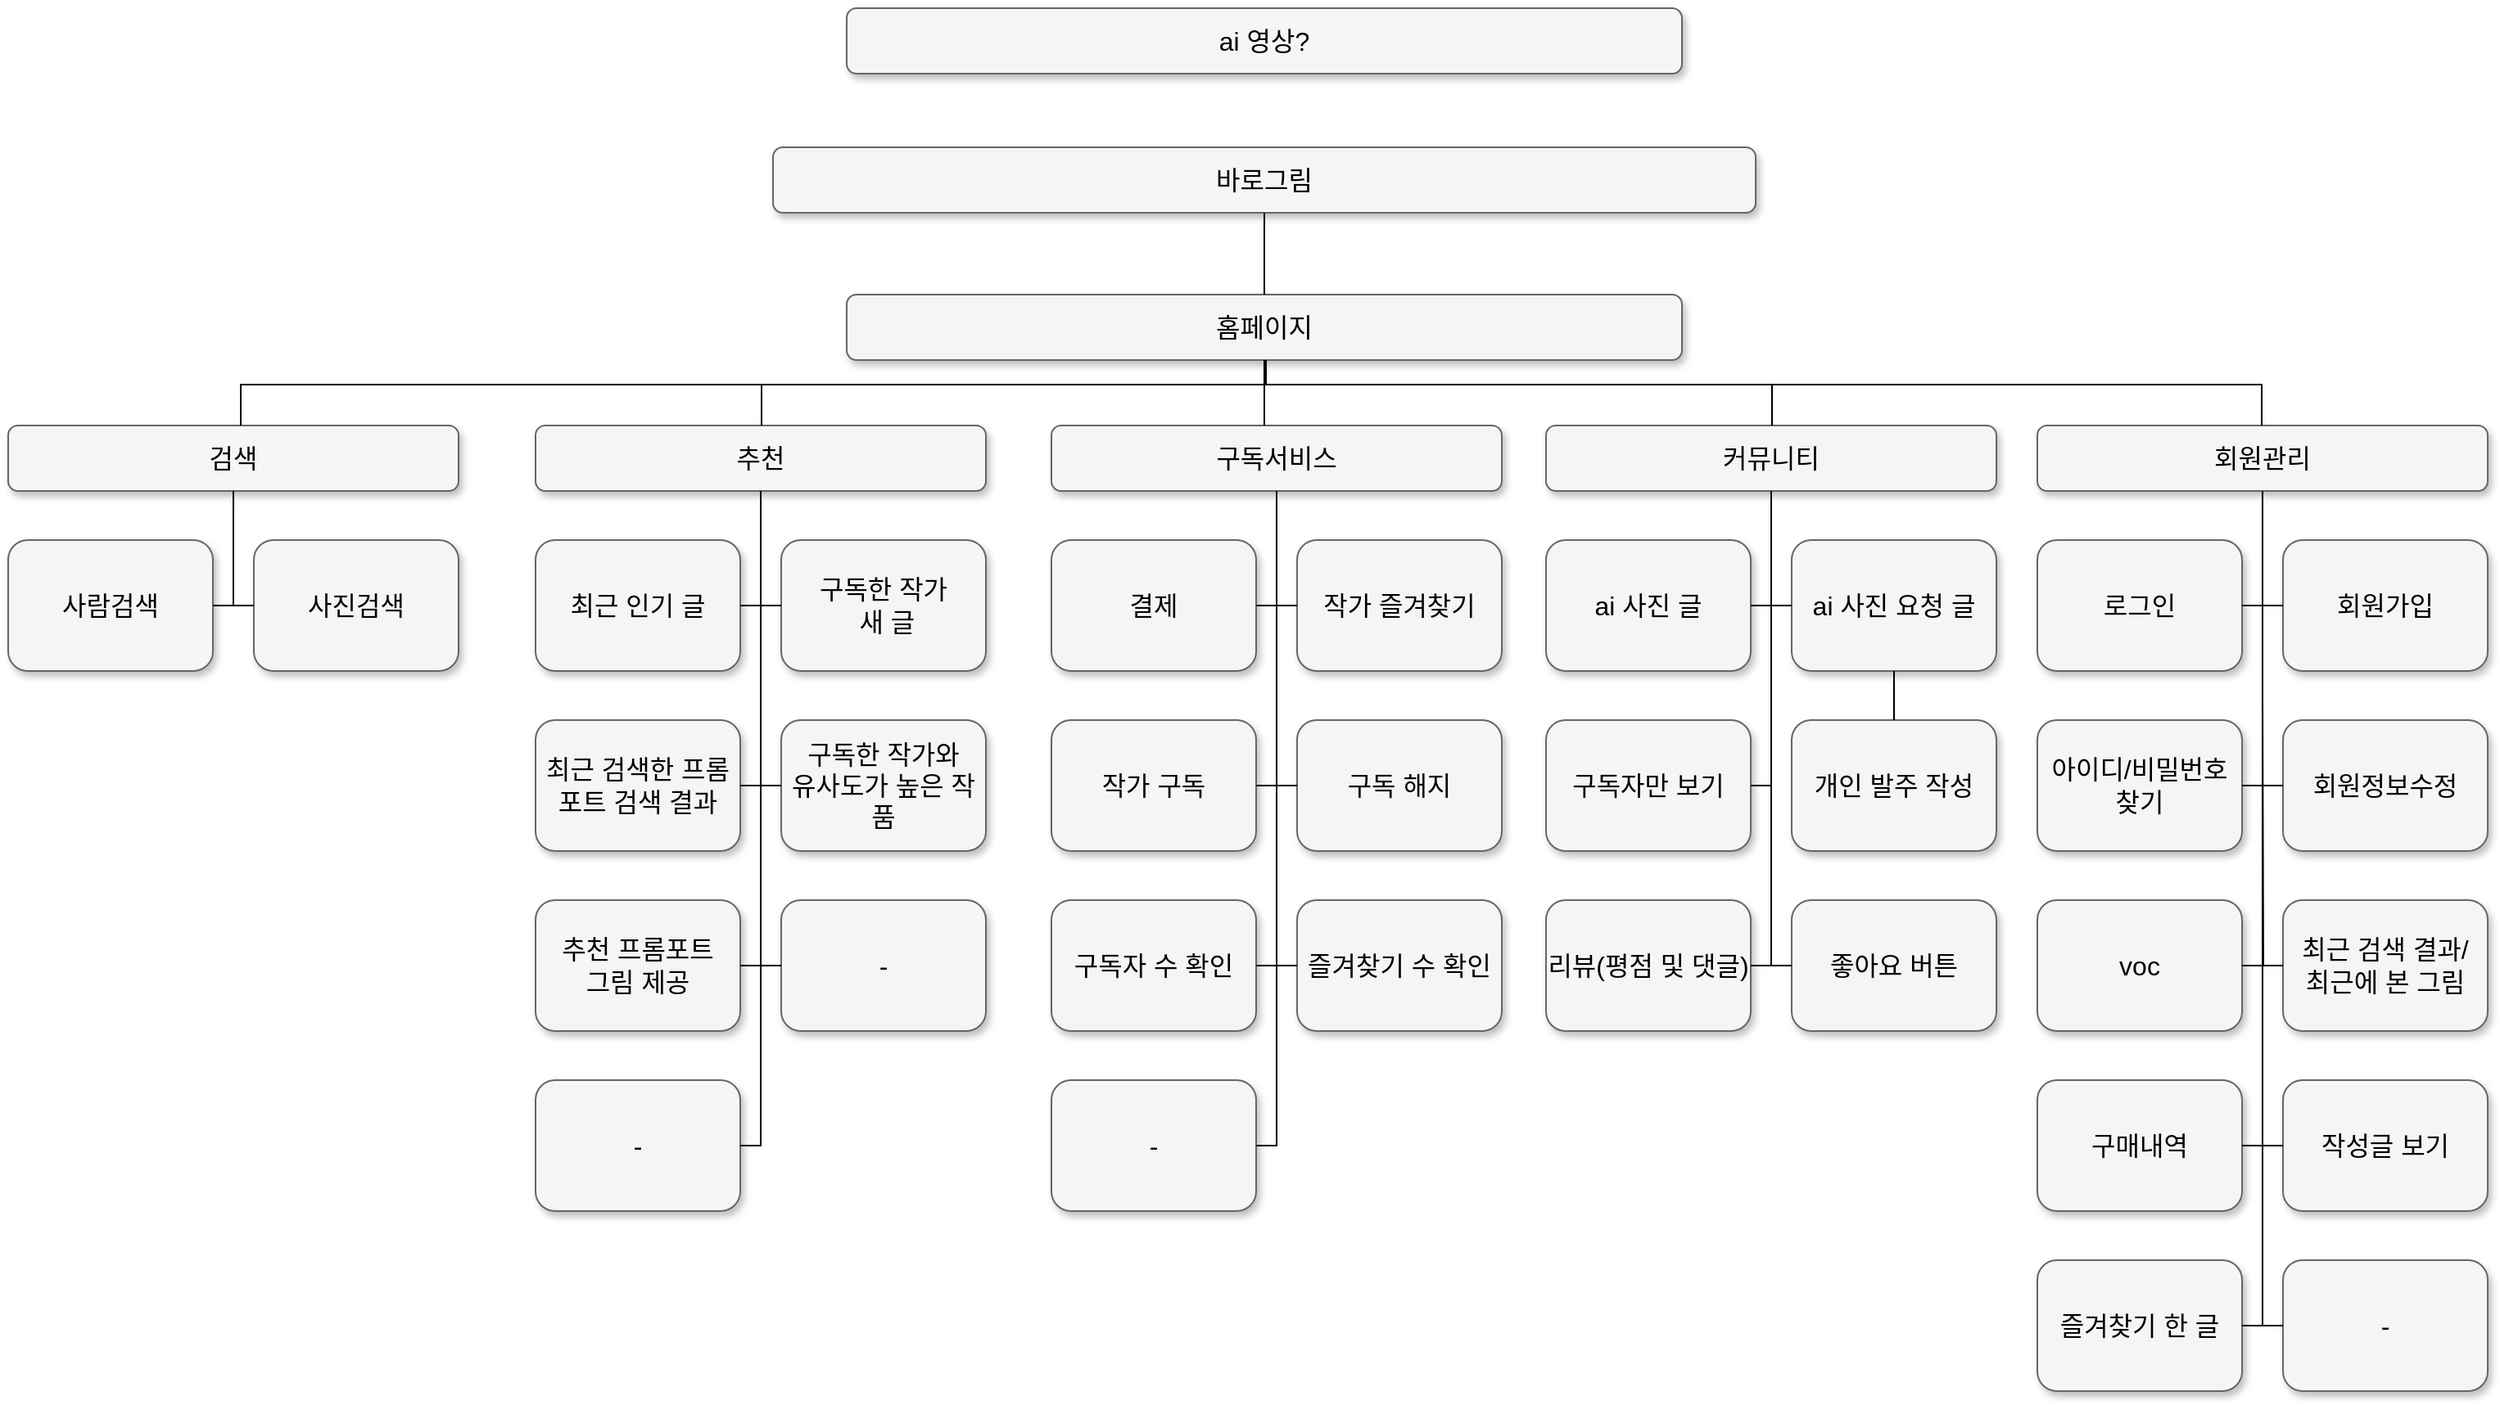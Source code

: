 <mxfile version="21.5.2" type="github">
  <diagram name="Page-1" id="b98fa263-6416-c6ec-5b7d-78bf54ef71d0">
    <mxGraphModel dx="2074" dy="1045" grid="1" gridSize="10" guides="1" tooltips="1" connect="1" arrows="1" fold="1" page="1" pageScale="1.5" pageWidth="1169" pageHeight="826" background="none" math="0" shadow="0">
      <root>
        <mxCell id="0" style=";html=1;" />
        <mxCell id="1" style=";html=1;" parent="0" />
        <mxCell id="303ed1de8c2c98b4-3" value="바로그림" style="whiteSpace=wrap;html=1;rounded=1;shadow=1;strokeWidth=1;fontSize=16;align=center;fillColor=#f5f5f5;strokeColor=#666666;" parent="1" vertex="1">
          <mxGeometry x="585" y="245" width="600" height="40" as="geometry" />
        </mxCell>
        <mxCell id="303ed1de8c2c98b4-4" value="홈페이지" style="whiteSpace=wrap;html=1;rounded=1;shadow=1;strokeWidth=1;fontSize=16;align=center;fillColor=#f5f5f5;strokeColor=#666666;" parent="1" vertex="1">
          <mxGeometry x="630" y="335" width="510" height="40" as="geometry" />
        </mxCell>
        <mxCell id="303ed1de8c2c98b4-5" value="추천" style="whiteSpace=wrap;html=1;rounded=1;shadow=1;strokeWidth=1;fontSize=16;align=center;fillColor=#f5f5f5;strokeColor=#666666;" parent="1" vertex="1">
          <mxGeometry x="440" y="415" width="275" height="40" as="geometry" />
        </mxCell>
        <mxCell id="303ed1de8c2c98b4-6" value="구독서비스" style="whiteSpace=wrap;html=1;rounded=1;shadow=1;strokeWidth=1;fontSize=16;align=center;fillColor=#f5f5f5;strokeColor=#666666;" parent="1" vertex="1">
          <mxGeometry x="755" y="415" width="275" height="40" as="geometry" />
        </mxCell>
        <mxCell id="303ed1de8c2c98b4-7" value="검색" style="whiteSpace=wrap;html=1;rounded=1;shadow=1;strokeWidth=1;fontSize=16;align=center;fillColor=#f5f5f5;strokeColor=#666666;" parent="1" vertex="1">
          <mxGeometry x="118" y="415" width="275" height="40" as="geometry" />
        </mxCell>
        <mxCell id="303ed1de8c2c98b4-8" value="커뮤니티" style="whiteSpace=wrap;html=1;rounded=1;shadow=1;strokeWidth=1;fontSize=16;align=center;fillColor=#f5f5f5;strokeColor=#666666;" parent="1" vertex="1">
          <mxGeometry x="1057" y="415" width="275" height="40" as="geometry" />
        </mxCell>
        <mxCell id="303ed1de8c2c98b4-9" value="회원관리" style="whiteSpace=wrap;html=1;rounded=1;shadow=1;strokeWidth=1;fontSize=16;align=center;fillColor=#f5f5f5;strokeColor=#666666;" parent="1" vertex="1">
          <mxGeometry x="1357" y="415" width="275" height="40" as="geometry" />
        </mxCell>
        <mxCell id="303ed1de8c2c98b4-10" value="최근 인기 글" style="whiteSpace=wrap;html=1;rounded=1;shadow=1;strokeWidth=1;fontSize=16;align=center;fillColor=#f5f5f5;strokeColor=#666666;" parent="1" vertex="1">
          <mxGeometry x="440" y="485" width="125" height="80" as="geometry" />
        </mxCell>
        <mxCell id="303ed1de8c2c98b4-12" value="구독한 작가&lt;br&gt;&amp;nbsp;새 글" style="whiteSpace=wrap;html=1;rounded=1;shadow=1;strokeWidth=1;fontSize=16;align=center;fillColor=#f5f5f5;strokeColor=#666666;" parent="1" vertex="1">
          <mxGeometry x="590" y="485" width="125" height="80" as="geometry" />
        </mxCell>
        <mxCell id="303ed1de8c2c98b4-13" value="결제" style="whiteSpace=wrap;html=1;rounded=1;shadow=1;strokeWidth=1;fontSize=16;align=center;fillColor=#f5f5f5;strokeColor=#666666;" parent="1" vertex="1">
          <mxGeometry x="755" y="485" width="125" height="80" as="geometry" />
        </mxCell>
        <mxCell id="303ed1de8c2c98b4-14" value="작가 즐겨찾기" style="whiteSpace=wrap;html=1;rounded=1;shadow=1;strokeWidth=1;fontSize=16;align=center;fillColor=#f5f5f5;strokeColor=#666666;" parent="1" vertex="1">
          <mxGeometry x="905" y="485" width="125" height="80" as="geometry" />
        </mxCell>
        <mxCell id="303ed1de8c2c98b4-15" value="사람검색" style="whiteSpace=wrap;html=1;rounded=1;shadow=1;strokeWidth=1;fontSize=16;align=center;fillColor=#f5f5f5;strokeColor=#666666;" parent="1" vertex="1">
          <mxGeometry x="118" y="485" width="125" height="80" as="geometry" />
        </mxCell>
        <mxCell id="303ed1de8c2c98b4-16" value="사진검색" style="whiteSpace=wrap;html=1;rounded=1;shadow=1;strokeWidth=1;fontSize=16;align=center;fillColor=#f5f5f5;strokeColor=#666666;" parent="1" vertex="1">
          <mxGeometry x="268" y="485" width="125" height="80" as="geometry" />
        </mxCell>
        <mxCell id="303ed1de8c2c98b4-17" value="ai 사진 글" style="whiteSpace=wrap;html=1;rounded=1;shadow=1;strokeWidth=1;fontSize=16;align=center;fillColor=#f5f5f5;strokeColor=#666666;" parent="1" vertex="1">
          <mxGeometry x="1057" y="485" width="125" height="80" as="geometry" />
        </mxCell>
        <mxCell id="303ed1de8c2c98b4-18" value="ai 사진 요청 글" style="whiteSpace=wrap;html=1;rounded=1;shadow=1;strokeWidth=1;fontSize=16;align=center;fillColor=#f5f5f5;strokeColor=#666666;" parent="1" vertex="1">
          <mxGeometry x="1207" y="485" width="125" height="80" as="geometry" />
        </mxCell>
        <mxCell id="303ed1de8c2c98b4-19" value="로그인" style="whiteSpace=wrap;html=1;rounded=1;shadow=1;strokeWidth=1;fontSize=16;align=center;fillColor=#f5f5f5;strokeColor=#666666;" parent="1" vertex="1">
          <mxGeometry x="1357" y="485" width="125" height="80" as="geometry" />
        </mxCell>
        <mxCell id="303ed1de8c2c98b4-20" value="회원가입" style="whiteSpace=wrap;html=1;rounded=1;shadow=1;strokeWidth=1;fontSize=16;align=center;fillColor=#f5f5f5;strokeColor=#666666;" parent="1" vertex="1">
          <mxGeometry x="1507" y="485" width="125" height="80" as="geometry" />
        </mxCell>
        <mxCell id="303ed1de8c2c98b4-21" value="최근 검색한 프롬포트 검색 결과" style="whiteSpace=wrap;html=1;rounded=1;shadow=1;strokeWidth=1;fontSize=16;align=center;fillColor=#f5f5f5;strokeColor=#666666;" parent="1" vertex="1">
          <mxGeometry x="440" y="595" width="125" height="80" as="geometry" />
        </mxCell>
        <mxCell id="303ed1de8c2c98b4-22" value="구독한 작가와 &lt;br&gt;유사도가 높은 작품" style="whiteSpace=wrap;html=1;rounded=1;shadow=1;strokeWidth=1;fontSize=16;align=center;fillColor=#f5f5f5;strokeColor=#666666;" parent="1" vertex="1">
          <mxGeometry x="590" y="595" width="125" height="80" as="geometry" />
        </mxCell>
        <mxCell id="303ed1de8c2c98b4-23" value="작가 구독" style="whiteSpace=wrap;html=1;rounded=1;shadow=1;strokeWidth=1;fontSize=16;align=center;fillColor=#f5f5f5;strokeColor=#666666;" parent="1" vertex="1">
          <mxGeometry x="755" y="595" width="125" height="80" as="geometry" />
        </mxCell>
        <mxCell id="303ed1de8c2c98b4-24" value="&lt;span&gt;구독 해지&lt;/span&gt;" style="whiteSpace=wrap;html=1;rounded=1;shadow=1;strokeWidth=1;fontSize=16;align=center;fillColor=#f5f5f5;strokeColor=#666666;" parent="1" vertex="1">
          <mxGeometry x="905" y="595" width="125" height="80" as="geometry" />
        </mxCell>
        <mxCell id="303ed1de8c2c98b4-27" value="구독자만 보기" style="whiteSpace=wrap;html=1;rounded=1;shadow=1;strokeWidth=1;fontSize=16;align=center;fillColor=#f5f5f5;strokeColor=#666666;" parent="1" vertex="1">
          <mxGeometry x="1057" y="595" width="125" height="80" as="geometry" />
        </mxCell>
        <mxCell id="303ed1de8c2c98b4-29" value="&lt;span&gt;아이디/비밀번호&lt;br&gt;찾기&lt;/span&gt;" style="whiteSpace=wrap;html=1;rounded=1;shadow=1;strokeWidth=1;fontSize=16;align=center;fillColor=#f5f5f5;strokeColor=#666666;" parent="1" vertex="1">
          <mxGeometry x="1357" y="595" width="125" height="80" as="geometry" />
        </mxCell>
        <mxCell id="303ed1de8c2c98b4-30" value="&lt;span&gt;회원정보수정&lt;/span&gt;" style="whiteSpace=wrap;html=1;rounded=1;shadow=1;strokeWidth=1;fontSize=16;align=center;fillColor=#f5f5f5;strokeColor=#666666;" parent="1" vertex="1">
          <mxGeometry x="1507" y="595" width="125" height="80" as="geometry" />
        </mxCell>
        <mxCell id="303ed1de8c2c98b4-31" value="추천 프롬포트 &lt;br&gt;그림 제공" style="whiteSpace=wrap;html=1;rounded=1;shadow=1;strokeWidth=1;fontSize=16;align=center;fillColor=#f5f5f5;strokeColor=#666666;" parent="1" vertex="1">
          <mxGeometry x="440" y="705" width="125" height="80" as="geometry" />
        </mxCell>
        <mxCell id="303ed1de8c2c98b4-33" value="구독자 수 확인" style="whiteSpace=wrap;html=1;rounded=1;shadow=1;strokeWidth=1;fontSize=16;align=center;fillColor=#f5f5f5;strokeColor=#666666;" parent="1" vertex="1">
          <mxGeometry x="755" y="705" width="125" height="80" as="geometry" />
        </mxCell>
        <mxCell id="303ed1de8c2c98b4-37" value="리뷰(평점 및 댓글)" style="whiteSpace=wrap;html=1;rounded=1;shadow=1;strokeWidth=1;fontSize=16;align=center;fillColor=#f5f5f5;strokeColor=#666666;" parent="1" vertex="1">
          <mxGeometry x="1057" y="705" width="125" height="80" as="geometry" />
        </mxCell>
        <mxCell id="303ed1de8c2c98b4-39" value="&lt;span&gt;voc&lt;/span&gt;" style="whiteSpace=wrap;html=1;rounded=1;shadow=1;strokeWidth=1;fontSize=16;align=center;fillColor=#f5f5f5;strokeColor=#666666;" parent="1" vertex="1">
          <mxGeometry x="1357" y="705" width="125" height="80" as="geometry" />
        </mxCell>
        <mxCell id="303ed1de8c2c98b4-40" value="&lt;span&gt;최근 검색 결과/&lt;br&gt;최근에 본 그림&lt;br&gt;&lt;/span&gt;" style="whiteSpace=wrap;html=1;rounded=1;shadow=1;strokeWidth=1;fontSize=16;align=center;fillColor=#f5f5f5;strokeColor=#666666;" parent="1" vertex="1">
          <mxGeometry x="1507" y="705" width="125" height="80" as="geometry" />
        </mxCell>
        <mxCell id="303ed1de8c2c98b4-41" value="-" style="whiteSpace=wrap;html=1;rounded=1;shadow=1;strokeWidth=1;fontSize=16;align=center;fillColor=#f5f5f5;strokeColor=#666666;" parent="1" vertex="1">
          <mxGeometry x="440" y="815" width="125" height="80" as="geometry" />
        </mxCell>
        <mxCell id="303ed1de8c2c98b4-47" value="&lt;span&gt;개인 발주 작성&lt;/span&gt;" style="whiteSpace=wrap;html=1;rounded=1;shadow=1;strokeWidth=1;fontSize=16;align=center;fillColor=#f5f5f5;strokeColor=#666666;" parent="1" vertex="1">
          <mxGeometry x="1207" y="595" width="125" height="80" as="geometry" />
        </mxCell>
        <mxCell id="303ed1de8c2c98b4-49" value="&lt;span&gt;구매내역&lt;/span&gt;" style="whiteSpace=wrap;html=1;rounded=1;shadow=1;strokeWidth=1;fontSize=16;align=center;fillColor=#f5f5f5;strokeColor=#666666;" parent="1" vertex="1">
          <mxGeometry x="1357" y="815" width="125" height="80" as="geometry" />
        </mxCell>
        <mxCell id="303ed1de8c2c98b4-50" value="&lt;span&gt;작성글 보기&lt;/span&gt;" style="whiteSpace=wrap;html=1;rounded=1;shadow=1;strokeWidth=1;fontSize=16;align=center;fillColor=#f5f5f5;strokeColor=#666666;" parent="1" vertex="1">
          <mxGeometry x="1507" y="815" width="125" height="80" as="geometry" />
        </mxCell>
        <mxCell id="303ed1de8c2c98b4-59" value="&lt;span&gt;즐겨찾기 한 글&lt;/span&gt;" style="whiteSpace=wrap;html=1;rounded=1;shadow=1;strokeWidth=1;fontSize=16;align=center;fillColor=#f5f5f5;strokeColor=#666666;" parent="1" vertex="1">
          <mxGeometry x="1357" y="925" width="125" height="80" as="geometry" />
        </mxCell>
        <mxCell id="303ed1de8c2c98b4-60" value="&lt;span&gt;-&lt;/span&gt;" style="whiteSpace=wrap;html=1;rounded=1;shadow=1;strokeWidth=1;fontSize=16;align=center;fillColor=#f5f5f5;strokeColor=#666666;" parent="1" vertex="1">
          <mxGeometry x="1507" y="925" width="125" height="80" as="geometry" />
        </mxCell>
        <mxCell id="303ed1de8c2c98b4-73" value="좋아요 버튼" style="whiteSpace=wrap;html=1;rounded=1;shadow=1;strokeWidth=1;fontSize=16;align=center;fillColor=#f5f5f5;strokeColor=#666666;" parent="1" vertex="1">
          <mxGeometry x="1207" y="705" width="125" height="80" as="geometry" />
        </mxCell>
        <mxCell id="303ed1de8c2c98b4-74" value="&lt;span&gt;즐겨찾기 수 확인&lt;/span&gt;" style="whiteSpace=wrap;html=1;rounded=1;shadow=1;strokeWidth=1;fontSize=16;align=center;fillColor=#f5f5f5;strokeColor=#666666;" parent="1" vertex="1">
          <mxGeometry x="905" y="705" width="125" height="80" as="geometry" />
        </mxCell>
        <mxCell id="303ed1de8c2c98b4-75" value="&lt;span&gt;-&lt;/span&gt;" style="whiteSpace=wrap;html=1;rounded=1;shadow=1;strokeWidth=1;fontSize=16;align=center;fillColor=#f5f5f5;strokeColor=#666666;" parent="1" vertex="1">
          <mxGeometry x="755" y="815" width="125" height="80" as="geometry" />
        </mxCell>
        <mxCell id="303ed1de8c2c98b4-76" value="-" style="whiteSpace=wrap;html=1;rounded=1;shadow=1;strokeWidth=1;fontSize=16;align=center;fillColor=#f5f5f5;strokeColor=#666666;" parent="1" vertex="1">
          <mxGeometry x="590" y="705" width="125" height="80" as="geometry" />
        </mxCell>
        <mxCell id="303ed1de8c2c98b4-79" style="edgeStyle=orthogonalEdgeStyle;html=1;startSize=6;endFill=0;endSize=6;strokeWidth=1;fontSize=16;rounded=0;endArrow=none;" parent="1" source="303ed1de8c2c98b4-3" target="303ed1de8c2c98b4-4" edge="1">
          <mxGeometry relative="1" as="geometry" />
        </mxCell>
        <mxCell id="303ed1de8c2c98b4-80" style="edgeStyle=orthogonalEdgeStyle;html=1;startSize=6;endFill=0;endSize=6;strokeWidth=1;fontSize=16;rounded=0;endArrow=none;" parent="1" source="303ed1de8c2c98b4-4" target="303ed1de8c2c98b4-5" edge="1">
          <mxGeometry relative="1" as="geometry">
            <Array as="points">
              <mxPoint x="886" y="390" />
              <mxPoint x="578" y="390" />
            </Array>
          </mxGeometry>
        </mxCell>
        <mxCell id="303ed1de8c2c98b4-81" style="edgeStyle=elbowEdgeStyle;html=1;startSize=6;endFill=0;endSize=6;strokeWidth=1;fontSize=16;rounded=0;endArrow=none;" parent="1" source="303ed1de8c2c98b4-4" target="303ed1de8c2c98b4-6" edge="1">
          <mxGeometry relative="1" as="geometry">
            <Array as="points">
              <mxPoint x="885" y="395" />
            </Array>
          </mxGeometry>
        </mxCell>
        <mxCell id="303ed1de8c2c98b4-82" style="edgeStyle=orthogonalEdgeStyle;html=1;startSize=6;endFill=0;endSize=6;strokeWidth=1;fontSize=16;rounded=0;endArrow=none;exitX=0.5;exitY=1;" parent="1" source="303ed1de8c2c98b4-4" target="303ed1de8c2c98b4-7" edge="1">
          <mxGeometry relative="1" as="geometry">
            <Array as="points">
              <mxPoint x="885" y="390" />
              <mxPoint x="260" y="390" />
            </Array>
          </mxGeometry>
        </mxCell>
        <mxCell id="303ed1de8c2c98b4-83" style="edgeStyle=orthogonalEdgeStyle;html=1;startSize=6;endFill=0;endSize=6;strokeWidth=1;fontSize=16;rounded=0;endArrow=none;" parent="1" source="303ed1de8c2c98b4-4" target="303ed1de8c2c98b4-8" edge="1">
          <mxGeometry relative="1" as="geometry">
            <Array as="points">
              <mxPoint x="885" y="390" />
              <mxPoint x="1195" y="390" />
            </Array>
          </mxGeometry>
        </mxCell>
        <mxCell id="303ed1de8c2c98b4-84" style="edgeStyle=orthogonalEdgeStyle;html=1;startSize=6;endFill=0;endSize=6;strokeWidth=1;fontSize=16;rounded=0;endArrow=none;" parent="1" source="303ed1de8c2c98b4-4" target="303ed1de8c2c98b4-9" edge="1">
          <mxGeometry relative="1" as="geometry">
            <Array as="points">
              <mxPoint x="885" y="390" />
              <mxPoint x="1494" y="390" />
            </Array>
          </mxGeometry>
        </mxCell>
        <mxCell id="303ed1de8c2c98b4-85" style="edgeStyle=orthogonalEdgeStyle;html=1;startSize=6;endFill=0;endSize=6;strokeWidth=1;fontSize=16;rounded=0;entryX=1;entryY=0.5;endArrow=none;" parent="1" source="303ed1de8c2c98b4-5" target="303ed1de8c2c98b4-10" edge="1">
          <mxGeometry relative="1" as="geometry">
            <Array as="points">
              <mxPoint x="578" y="525" />
            </Array>
          </mxGeometry>
        </mxCell>
        <mxCell id="303ed1de8c2c98b4-86" style="edgeStyle=orthogonalEdgeStyle;html=1;startSize=6;endFill=0;endSize=6;strokeWidth=1;fontSize=16;rounded=0;entryX=1;entryY=0.5;endArrow=none;" parent="1" source="303ed1de8c2c98b4-5" target="303ed1de8c2c98b4-21" edge="1">
          <mxGeometry relative="1" as="geometry">
            <Array as="points">
              <mxPoint x="578" y="635" />
            </Array>
          </mxGeometry>
        </mxCell>
        <mxCell id="303ed1de8c2c98b4-87" style="edgeStyle=orthogonalEdgeStyle;html=1;startSize=6;endFill=0;endSize=6;strokeWidth=1;fontSize=16;rounded=0;entryX=1;entryY=0.5;endArrow=none;" parent="1" source="303ed1de8c2c98b4-5" target="303ed1de8c2c98b4-31" edge="1">
          <mxGeometry relative="1" as="geometry">
            <Array as="points">
              <mxPoint x="578" y="745" />
            </Array>
          </mxGeometry>
        </mxCell>
        <mxCell id="303ed1de8c2c98b4-88" style="edgeStyle=orthogonalEdgeStyle;html=1;startSize=6;endFill=0;endSize=6;strokeWidth=1;fontSize=16;rounded=0;endArrow=none;entryX=1;entryY=0.5;" parent="1" source="303ed1de8c2c98b4-5" target="303ed1de8c2c98b4-41" edge="1">
          <mxGeometry relative="1" as="geometry">
            <Array as="points">
              <mxPoint x="578" y="855" />
            </Array>
          </mxGeometry>
        </mxCell>
        <mxCell id="303ed1de8c2c98b4-89" style="edgeStyle=orthogonalEdgeStyle;html=1;startSize=6;endFill=0;endSize=6;strokeWidth=1;fontSize=16;rounded=0;entryX=0;entryY=0.5;endArrow=none;" parent="1" source="303ed1de8c2c98b4-5" target="303ed1de8c2c98b4-12" edge="1">
          <mxGeometry relative="1" as="geometry">
            <Array as="points">
              <mxPoint x="578" y="525" />
            </Array>
          </mxGeometry>
        </mxCell>
        <mxCell id="303ed1de8c2c98b4-90" style="edgeStyle=orthogonalEdgeStyle;html=1;startSize=6;endFill=0;endSize=6;strokeWidth=1;fontSize=16;rounded=0;entryX=0;entryY=0.5;endArrow=none;" parent="1" source="303ed1de8c2c98b4-5" target="303ed1de8c2c98b4-22" edge="1">
          <mxGeometry relative="1" as="geometry">
            <Array as="points">
              <mxPoint x="578" y="635" />
            </Array>
          </mxGeometry>
        </mxCell>
        <mxCell id="303ed1de8c2c98b4-91" style="edgeStyle=orthogonalEdgeStyle;html=1;startSize=6;endFill=0;endSize=6;strokeWidth=1;fontSize=16;rounded=0;entryX=0;entryY=0.5;endArrow=none;" parent="1" source="303ed1de8c2c98b4-5" target="303ed1de8c2c98b4-76" edge="1">
          <mxGeometry relative="1" as="geometry">
            <Array as="points">
              <mxPoint x="578" y="745" />
            </Array>
          </mxGeometry>
        </mxCell>
        <mxCell id="303ed1de8c2c98b4-92" style="edgeStyle=orthogonalEdgeStyle;html=1;startSize=6;endFill=0;endSize=6;strokeWidth=1;fontSize=16;rounded=0;endArrow=none;entryX=1;entryY=0.5;" parent="1" source="303ed1de8c2c98b4-6" target="303ed1de8c2c98b4-13" edge="1">
          <mxGeometry relative="1" as="geometry">
            <Array as="points">
              <mxPoint x="892" y="525" />
            </Array>
          </mxGeometry>
        </mxCell>
        <mxCell id="303ed1de8c2c98b4-93" style="edgeStyle=orthogonalEdgeStyle;html=1;startSize=6;endFill=0;endSize=6;strokeWidth=1;fontSize=16;rounded=0;endArrow=none;entryX=1;entryY=0.5;" parent="1" source="303ed1de8c2c98b4-6" target="303ed1de8c2c98b4-23" edge="1">
          <mxGeometry relative="1" as="geometry">
            <Array as="points">
              <mxPoint x="893" y="635" />
            </Array>
          </mxGeometry>
        </mxCell>
        <mxCell id="303ed1de8c2c98b4-94" style="edgeStyle=orthogonalEdgeStyle;html=1;startSize=6;endFill=0;endSize=6;strokeWidth=1;fontSize=16;rounded=0;endArrow=none;entryX=1;entryY=0.5;" parent="1" source="303ed1de8c2c98b4-6" target="303ed1de8c2c98b4-33" edge="1">
          <mxGeometry relative="1" as="geometry">
            <Array as="points">
              <mxPoint x="892" y="745" />
            </Array>
          </mxGeometry>
        </mxCell>
        <mxCell id="303ed1de8c2c98b4-95" style="edgeStyle=orthogonalEdgeStyle;html=1;startSize=6;endFill=0;endSize=6;strokeWidth=1;fontSize=16;rounded=0;endArrow=none;entryX=1;entryY=0.5;" parent="1" source="303ed1de8c2c98b4-6" target="303ed1de8c2c98b4-75" edge="1">
          <mxGeometry relative="1" as="geometry">
            <Array as="points">
              <mxPoint x="892" y="855" />
            </Array>
          </mxGeometry>
        </mxCell>
        <mxCell id="303ed1de8c2c98b4-96" style="edgeStyle=orthogonalEdgeStyle;html=1;startSize=6;endFill=0;endSize=6;strokeWidth=1;fontSize=16;rounded=0;endArrow=none;entryX=0;entryY=0.5;" parent="1" source="303ed1de8c2c98b4-6" target="303ed1de8c2c98b4-14" edge="1">
          <mxGeometry relative="1" as="geometry">
            <Array as="points">
              <mxPoint x="892" y="525" />
            </Array>
          </mxGeometry>
        </mxCell>
        <mxCell id="303ed1de8c2c98b4-97" style="edgeStyle=orthogonalEdgeStyle;html=1;startSize=6;endFill=0;endSize=6;strokeWidth=1;fontSize=16;rounded=0;endArrow=none;entryX=0;entryY=0.5;" parent="1" source="303ed1de8c2c98b4-6" target="303ed1de8c2c98b4-24" edge="1">
          <mxGeometry relative="1" as="geometry">
            <Array as="points">
              <mxPoint x="892" y="635" />
            </Array>
          </mxGeometry>
        </mxCell>
        <mxCell id="303ed1de8c2c98b4-98" style="edgeStyle=orthogonalEdgeStyle;html=1;startSize=6;endFill=0;endSize=6;strokeWidth=1;fontSize=16;rounded=0;endArrow=none;entryX=0;entryY=0.5;" parent="1" source="303ed1de8c2c98b4-6" target="303ed1de8c2c98b4-74" edge="1">
          <mxGeometry relative="1" as="geometry">
            <Array as="points">
              <mxPoint x="892" y="745" />
            </Array>
          </mxGeometry>
        </mxCell>
        <mxCell id="303ed1de8c2c98b4-99" style="edgeStyle=orthogonalEdgeStyle;html=1;startSize=6;endFill=0;endSize=6;strokeWidth=1;fontSize=16;rounded=0;endArrow=none;entryX=1;entryY=0.5;" parent="1" source="303ed1de8c2c98b4-7" target="303ed1de8c2c98b4-15" edge="1">
          <mxGeometry relative="1" as="geometry">
            <Array as="points">
              <mxPoint x="255" y="525" />
            </Array>
          </mxGeometry>
        </mxCell>
        <mxCell id="303ed1de8c2c98b4-101" style="edgeStyle=orthogonalEdgeStyle;html=1;startSize=6;endFill=0;endSize=6;strokeWidth=1;fontSize=16;rounded=0;endArrow=none;entryX=0;entryY=0.5;" parent="1" source="303ed1de8c2c98b4-7" target="303ed1de8c2c98b4-16" edge="1">
          <mxGeometry relative="1" as="geometry">
            <Array as="points">
              <mxPoint x="255" y="525" />
            </Array>
          </mxGeometry>
        </mxCell>
        <mxCell id="303ed1de8c2c98b4-103" style="edgeStyle=orthogonalEdgeStyle;html=1;startSize=6;endFill=0;endSize=6;strokeWidth=1;fontSize=16;rounded=0;endArrow=none;entryX=1;entryY=0.5;" parent="1" source="303ed1de8c2c98b4-8" target="303ed1de8c2c98b4-17" edge="1">
          <mxGeometry relative="1" as="geometry">
            <Array as="points">
              <mxPoint x="1195" y="525" />
            </Array>
          </mxGeometry>
        </mxCell>
        <mxCell id="303ed1de8c2c98b4-104" style="edgeStyle=orthogonalEdgeStyle;html=1;startSize=6;endFill=0;endSize=6;strokeWidth=1;fontSize=16;rounded=0;endArrow=none;entryX=0;entryY=0.5;" parent="1" source="303ed1de8c2c98b4-8" target="303ed1de8c2c98b4-18" edge="1">
          <mxGeometry relative="1" as="geometry">
            <Array as="points">
              <mxPoint x="1195" y="525" />
            </Array>
          </mxGeometry>
        </mxCell>
        <mxCell id="303ed1de8c2c98b4-105" style="edgeStyle=orthogonalEdgeStyle;html=1;startSize=6;endFill=0;endSize=6;strokeWidth=1;fontSize=16;rounded=0;endArrow=none;entryX=1;entryY=0.5;" parent="1" source="303ed1de8c2c98b4-8" target="303ed1de8c2c98b4-27" edge="1">
          <mxGeometry relative="1" as="geometry">
            <Array as="points">
              <mxPoint x="1195" y="635" />
            </Array>
          </mxGeometry>
        </mxCell>
        <mxCell id="303ed1de8c2c98b4-106" style="edgeStyle=orthogonalEdgeStyle;html=1;startSize=6;endFill=0;endSize=6;strokeWidth=1;fontSize=16;rounded=0;endArrow=none;entryX=1;entryY=0.5;" parent="1" source="303ed1de8c2c98b4-8" target="303ed1de8c2c98b4-37" edge="1">
          <mxGeometry relative="1" as="geometry">
            <Array as="points">
              <mxPoint x="1195" y="745" />
            </Array>
          </mxGeometry>
        </mxCell>
        <mxCell id="303ed1de8c2c98b4-109" style="edgeStyle=orthogonalEdgeStyle;html=1;startSize=6;endFill=0;endSize=6;strokeWidth=1;fontSize=16;rounded=0;endArrow=none;entryX=1;entryY=0.5;" parent="1" source="303ed1de8c2c98b4-9" target="303ed1de8c2c98b4-19" edge="1">
          <mxGeometry relative="1" as="geometry">
            <Array as="points">
              <mxPoint x="1495" y="525" />
            </Array>
          </mxGeometry>
        </mxCell>
        <mxCell id="303ed1de8c2c98b4-110" style="edgeStyle=orthogonalEdgeStyle;html=1;startSize=6;endFill=0;endSize=6;strokeWidth=1;fontSize=16;rounded=0;endArrow=none;entryX=1;entryY=0.5;" parent="1" source="303ed1de8c2c98b4-9" target="303ed1de8c2c98b4-29" edge="1">
          <mxGeometry relative="1" as="geometry">
            <Array as="points">
              <mxPoint x="1495" y="635" />
            </Array>
          </mxGeometry>
        </mxCell>
        <mxCell id="303ed1de8c2c98b4-111" style="edgeStyle=orthogonalEdgeStyle;html=1;startSize=6;endFill=0;endSize=6;strokeWidth=1;fontSize=16;rounded=0;endArrow=none;entryX=1;entryY=0.5;" parent="1" source="303ed1de8c2c98b4-9" target="303ed1de8c2c98b4-39" edge="1">
          <mxGeometry relative="1" as="geometry">
            <mxPoint x="1680" y="740" as="targetPoint" />
            <Array as="points">
              <mxPoint x="1495" y="580" />
              <mxPoint x="1495" y="745" />
            </Array>
          </mxGeometry>
        </mxCell>
        <mxCell id="303ed1de8c2c98b4-112" style="edgeStyle=orthogonalEdgeStyle;html=1;startSize=6;endFill=0;endSize=6;strokeWidth=1;fontSize=16;rounded=0;endArrow=none;entryX=1;entryY=0.5;" parent="1" source="303ed1de8c2c98b4-9" target="303ed1de8c2c98b4-49" edge="1">
          <mxGeometry relative="1" as="geometry">
            <Array as="points">
              <mxPoint x="1495" y="855" />
            </Array>
          </mxGeometry>
        </mxCell>
        <mxCell id="303ed1de8c2c98b4-113" style="edgeStyle=orthogonalEdgeStyle;html=1;startSize=6;endFill=0;endSize=6;strokeWidth=1;fontSize=16;rounded=0;endArrow=none;entryX=1;entryY=0.5;" parent="1" source="303ed1de8c2c98b4-9" target="303ed1de8c2c98b4-59" edge="1">
          <mxGeometry relative="1" as="geometry">
            <Array as="points">
              <mxPoint x="1495" y="965" />
            </Array>
          </mxGeometry>
        </mxCell>
        <mxCell id="303ed1de8c2c98b4-114" style="edgeStyle=orthogonalEdgeStyle;html=1;startSize=6;endFill=0;endSize=6;strokeWidth=1;fontSize=16;rounded=0;endArrow=none;entryX=0;entryY=0.5;" parent="1" source="303ed1de8c2c98b4-9" target="303ed1de8c2c98b4-20" edge="1">
          <mxGeometry relative="1" as="geometry">
            <Array as="points">
              <mxPoint x="1495" y="525" />
            </Array>
          </mxGeometry>
        </mxCell>
        <mxCell id="303ed1de8c2c98b4-115" style="edgeStyle=orthogonalEdgeStyle;html=1;startSize=6;endFill=0;endSize=6;strokeWidth=1;fontSize=16;rounded=0;endArrow=none;entryX=0;entryY=0.5;" parent="1" source="303ed1de8c2c98b4-9" target="303ed1de8c2c98b4-30" edge="1">
          <mxGeometry relative="1" as="geometry">
            <Array as="points">
              <mxPoint x="1495" y="635" />
            </Array>
          </mxGeometry>
        </mxCell>
        <mxCell id="303ed1de8c2c98b4-116" style="edgeStyle=orthogonalEdgeStyle;html=1;startSize=6;endFill=0;endSize=6;strokeWidth=1;fontSize=16;rounded=0;endArrow=none;entryX=0;entryY=0.5;" parent="1" source="303ed1de8c2c98b4-9" target="303ed1de8c2c98b4-40" edge="1">
          <mxGeometry relative="1" as="geometry">
            <Array as="points">
              <mxPoint x="1495" y="745" />
            </Array>
          </mxGeometry>
        </mxCell>
        <mxCell id="303ed1de8c2c98b4-117" style="edgeStyle=orthogonalEdgeStyle;html=1;startSize=6;endFill=0;endSize=6;strokeWidth=1;fontSize=16;rounded=0;endArrow=none;entryX=0;entryY=0.5;" parent="1" source="303ed1de8c2c98b4-9" target="303ed1de8c2c98b4-50" edge="1">
          <mxGeometry relative="1" as="geometry">
            <Array as="points">
              <mxPoint x="1495" y="855" />
            </Array>
          </mxGeometry>
        </mxCell>
        <mxCell id="303ed1de8c2c98b4-118" style="edgeStyle=orthogonalEdgeStyle;html=1;startSize=6;endFill=0;endSize=6;strokeWidth=1;fontSize=16;rounded=0;endArrow=none;entryX=0;entryY=0.5;" parent="1" source="303ed1de8c2c98b4-9" target="303ed1de8c2c98b4-60" edge="1">
          <mxGeometry relative="1" as="geometry">
            <Array as="points">
              <mxPoint x="1495" y="965" />
            </Array>
          </mxGeometry>
        </mxCell>
        <mxCell id="YQc2PdpwBNi4Wdko_Nx6-1" value="" style="endArrow=none;html=1;rounded=0;entryX=0.5;entryY=1;entryDx=0;entryDy=0;" edge="1" parent="1" source="303ed1de8c2c98b4-47" target="303ed1de8c2c98b4-18">
          <mxGeometry width="50" height="50" relative="1" as="geometry">
            <mxPoint x="1080" y="640" as="sourcePoint" />
            <mxPoint x="1130" y="590" as="targetPoint" />
          </mxGeometry>
        </mxCell>
        <mxCell id="YQc2PdpwBNi4Wdko_Nx6-4" value="" style="endArrow=none;html=1;rounded=0;entryX=0;entryY=0.5;entryDx=0;entryDy=0;exitX=1;exitY=0.5;exitDx=0;exitDy=0;" edge="1" parent="1" source="303ed1de8c2c98b4-37" target="303ed1de8c2c98b4-73">
          <mxGeometry width="50" height="50" relative="1" as="geometry">
            <mxPoint x="1160" y="880" as="sourcePoint" />
            <mxPoint x="1210" y="830" as="targetPoint" />
          </mxGeometry>
        </mxCell>
        <mxCell id="YQc2PdpwBNi4Wdko_Nx6-6" value="ai 영상?" style="whiteSpace=wrap;html=1;rounded=1;shadow=1;strokeWidth=1;fontSize=16;align=center;fillColor=#f5f5f5;strokeColor=#666666;" vertex="1" parent="1">
          <mxGeometry x="630" y="160" width="510" height="40" as="geometry" />
        </mxCell>
      </root>
    </mxGraphModel>
  </diagram>
</mxfile>
